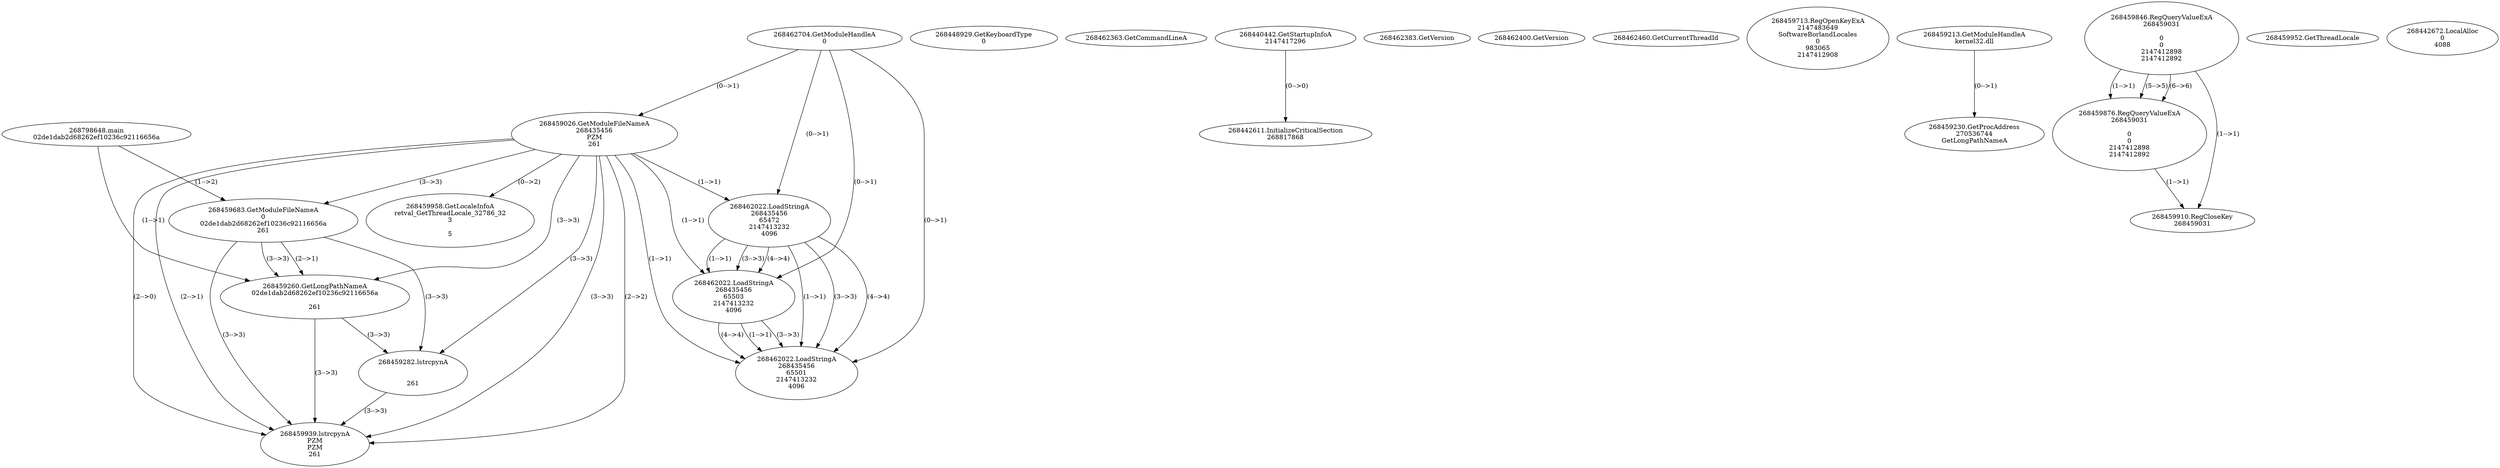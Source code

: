 // Global SCDG with merge call
digraph {
	0 [label="268798648.main
02de1dab2d68262ef10236c92116656a"]
	1 [label="268462704.GetModuleHandleA
0"]
	2 [label="268448929.GetKeyboardType
0"]
	3 [label="268462363.GetCommandLineA
"]
	4 [label="268440442.GetStartupInfoA
2147417296"]
	5 [label="268462383.GetVersion
"]
	6 [label="268462400.GetVersion
"]
	7 [label="268462460.GetCurrentThreadId
"]
	8 [label="268459026.GetModuleFileNameA
268435456
PZM
261"]
	1 -> 8 [label="(0-->1)"]
	9 [label="268459683.GetModuleFileNameA
0
02de1dab2d68262ef10236c92116656a
261"]
	0 -> 9 [label="(1-->2)"]
	8 -> 9 [label="(3-->3)"]
	10 [label="268459713.RegOpenKeyExA
2147483649
Software\Borland\Locales
0
983065
2147412908"]
	11 [label="268459213.GetModuleHandleA
kernel32.dll"]
	12 [label="268459230.GetProcAddress
270536744
GetLongPathNameA"]
	11 -> 12 [label="(0-->1)"]
	13 [label="268459260.GetLongPathNameA
02de1dab2d68262ef10236c92116656a

261"]
	0 -> 13 [label="(1-->1)"]
	9 -> 13 [label="(2-->1)"]
	8 -> 13 [label="(3-->3)"]
	9 -> 13 [label="(3-->3)"]
	14 [label="268459282.lstrcpynA


261"]
	8 -> 14 [label="(3-->3)"]
	9 -> 14 [label="(3-->3)"]
	13 -> 14 [label="(3-->3)"]
	15 [label="268459846.RegQueryValueExA
268459031

0
0
2147412898
2147412892"]
	16 [label="268459876.RegQueryValueExA
268459031

0
0
2147412898
2147412892"]
	15 -> 16 [label="(1-->1)"]
	15 -> 16 [label="(5-->5)"]
	15 -> 16 [label="(6-->6)"]
	17 [label="268459910.RegCloseKey
268459031"]
	15 -> 17 [label="(1-->1)"]
	16 -> 17 [label="(1-->1)"]
	18 [label="268459939.lstrcpynA
PZM
PZM
261"]
	8 -> 18 [label="(2-->1)"]
	8 -> 18 [label="(2-->2)"]
	8 -> 18 [label="(3-->3)"]
	9 -> 18 [label="(3-->3)"]
	13 -> 18 [label="(3-->3)"]
	14 -> 18 [label="(3-->3)"]
	8 -> 18 [label="(2-->0)"]
	19 [label="268459952.GetThreadLocale
"]
	20 [label="268459958.GetLocaleInfoA
retval_GetThreadLocale_32786_32
3

5"]
	8 -> 20 [label="(0-->2)"]
	21 [label="268462022.LoadStringA
268435456
65472
2147413232
4096"]
	1 -> 21 [label="(0-->1)"]
	8 -> 21 [label="(1-->1)"]
	22 [label="268462022.LoadStringA
268435456
65503
2147413232
4096"]
	1 -> 22 [label="(0-->1)"]
	8 -> 22 [label="(1-->1)"]
	21 -> 22 [label="(1-->1)"]
	21 -> 22 [label="(3-->3)"]
	21 -> 22 [label="(4-->4)"]
	23 [label="268462022.LoadStringA
268435456
65501
2147413232
4096"]
	1 -> 23 [label="(0-->1)"]
	8 -> 23 [label="(1-->1)"]
	21 -> 23 [label="(1-->1)"]
	22 -> 23 [label="(1-->1)"]
	21 -> 23 [label="(3-->3)"]
	22 -> 23 [label="(3-->3)"]
	21 -> 23 [label="(4-->4)"]
	22 -> 23 [label="(4-->4)"]
	24 [label="268442611.InitializeCriticalSection
268817868"]
	4 -> 24 [label="(0-->0)"]
	25 [label="268442672.LocalAlloc
0
4088"]
}
